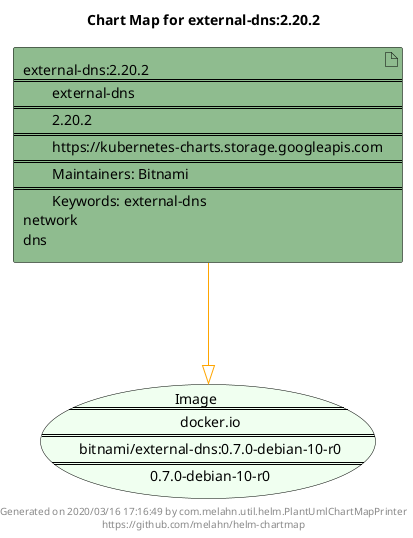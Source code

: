 @startuml
skinparam linetype ortho
skinparam backgroundColor white
skinparam usecaseBorderColor black
skinparam usecaseArrowColor LightSlateGray
skinparam artifactBorderColor black
skinparam artifactArrowColor LightSlateGray

title Chart Map for external-dns:2.20.2

'There is one referenced Helm Chart
artifact "external-dns:2.20.2\n====\n\texternal-dns\n====\n\t2.20.2\n====\n\thttps://kubernetes-charts.storage.googleapis.com\n====\n\tMaintainers: Bitnami\n====\n\tKeywords: external-dns\nnetwork\ndns" as external_dns_2_20_2 #DarkSeaGreen

'There is one referenced Docker Image
usecase "Image\n====\n\tdocker.io\n====\n\tbitnami/external-dns:0.7.0-debian-10-r0\n====\n\t0.7.0-debian-10-r0" as docker_io_bitnami_external_dns_0_7_0_debian_10_r0 #HoneyDew

'Chart Dependencies
external_dns_2_20_2--[#orange]-|>docker_io_bitnami_external_dns_0_7_0_debian_10_r0

center footer Generated on 2020/03/16 17:16:49 by com.melahn.util.helm.PlantUmlChartMapPrinter\nhttps://github.com/melahn/helm-chartmap
@enduml
